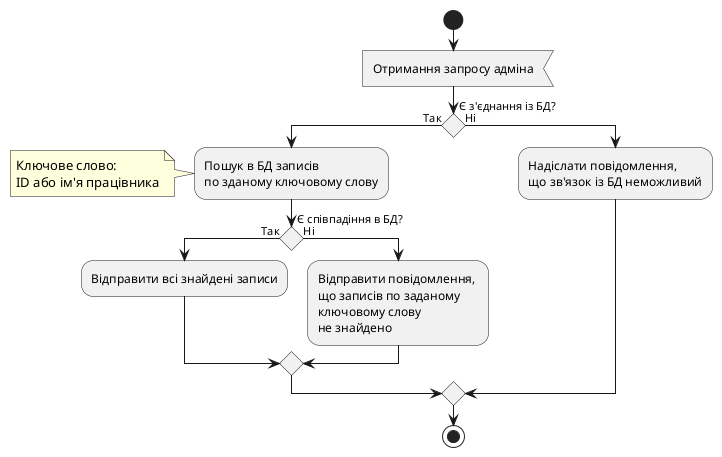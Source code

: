 @startuml search
skinparam conditionStyle diamond
start 
    :Отримання запросу адміна<
    if (Є з'єднання із БД?) then (Так)
        :Пошук в БД записів \nпо зданому ключовому слову;
            note left: Ключове слово: \nID або ім'я працівника
                if (Є співпадіння в БД? ) then (Так)
                    :Відправити всі знайдені записи;
                else (Ні)
                    :Відправити повідомлення, \nщо записів по заданому \nключовому слову \nне знайдено;
                endif
    else (Ні)
        :Надіслати повідомлення, \nщо зв'язок із БД неможливий;
    endif
   stop
@enduml
